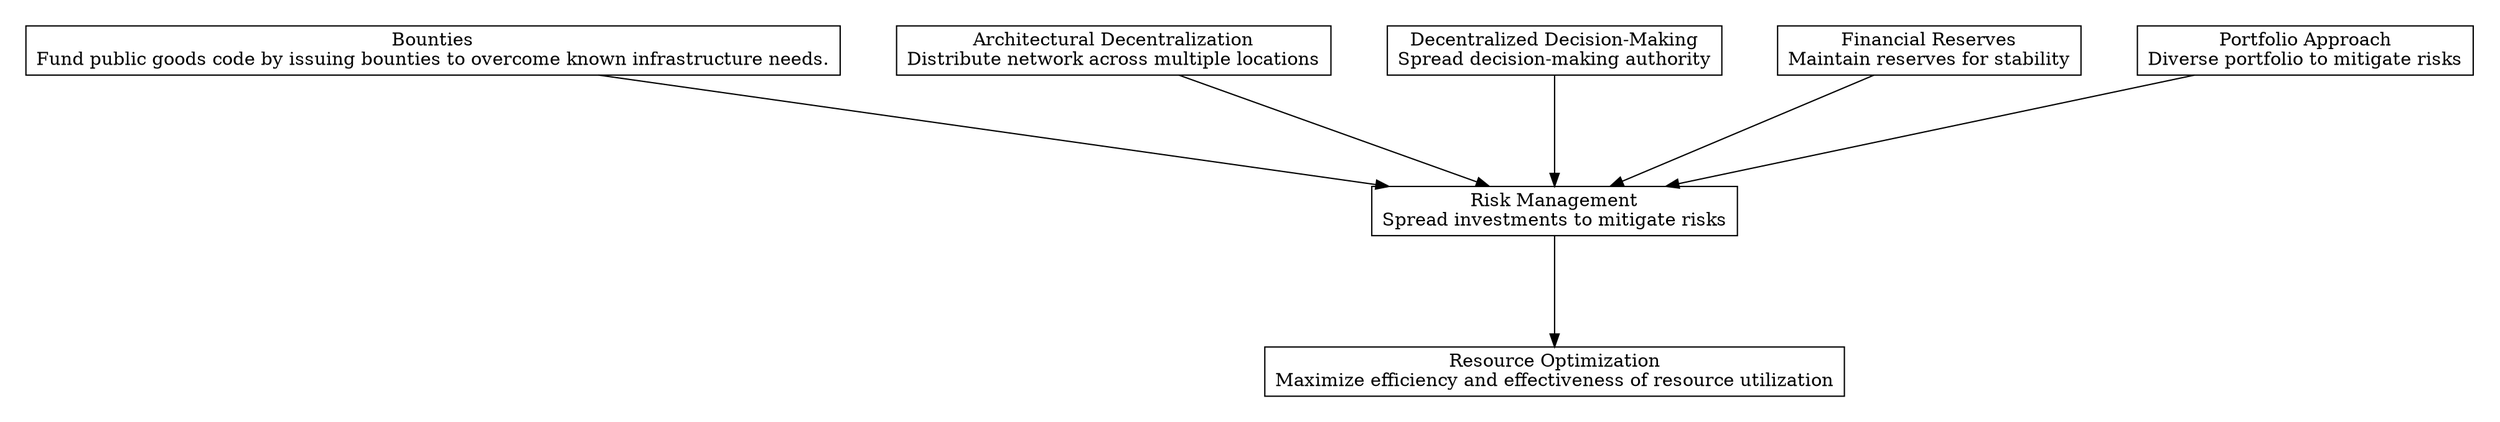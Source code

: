 digraph "" {
	graph [nodesep=0.6,
		rankdir=TB,
		ranksep=1.2
	];
	node [label="\N",
		shape=box
	];
	subgraph cluster_predecessors {
		graph [rank=max,
			style=invis
		];
		"Portfolio Approach"	[label="Portfolio Approach\nDiverse portfolio to mitigate risks"];
		"Financial Reserves"	[label="Financial Reserves\nMaintain reserves for stability"];
		"Decentralized Decision-Making"	[label="Decentralized Decision-Making\nSpread decision-making authority"];
		"Architectural Decentralization"	[label="Architectural Decentralization\nDistribute network across multiple locations"];
		Bounties	[label="Bounties\nFund public goods code by issuing bounties to overcome known infrastructure needs."];
	}
	subgraph cluster_descendants {
		graph [rank=min,
			style=invis
		];
		"Resource Optimization"	[label="Resource Optimization\nMaximize efficiency and effectiveness of resource utilization"];
	}
	"Risk Management"	[label="Risk Management\nSpread investments to mitigate risks"];
	"Risk Management" -> "Resource Optimization";
	"Portfolio Approach" -> "Risk Management";
	"Financial Reserves" -> "Risk Management";
	"Decentralized Decision-Making" -> "Risk Management";
	"Architectural Decentralization" -> "Risk Management";
	Bounties -> "Risk Management";
}
